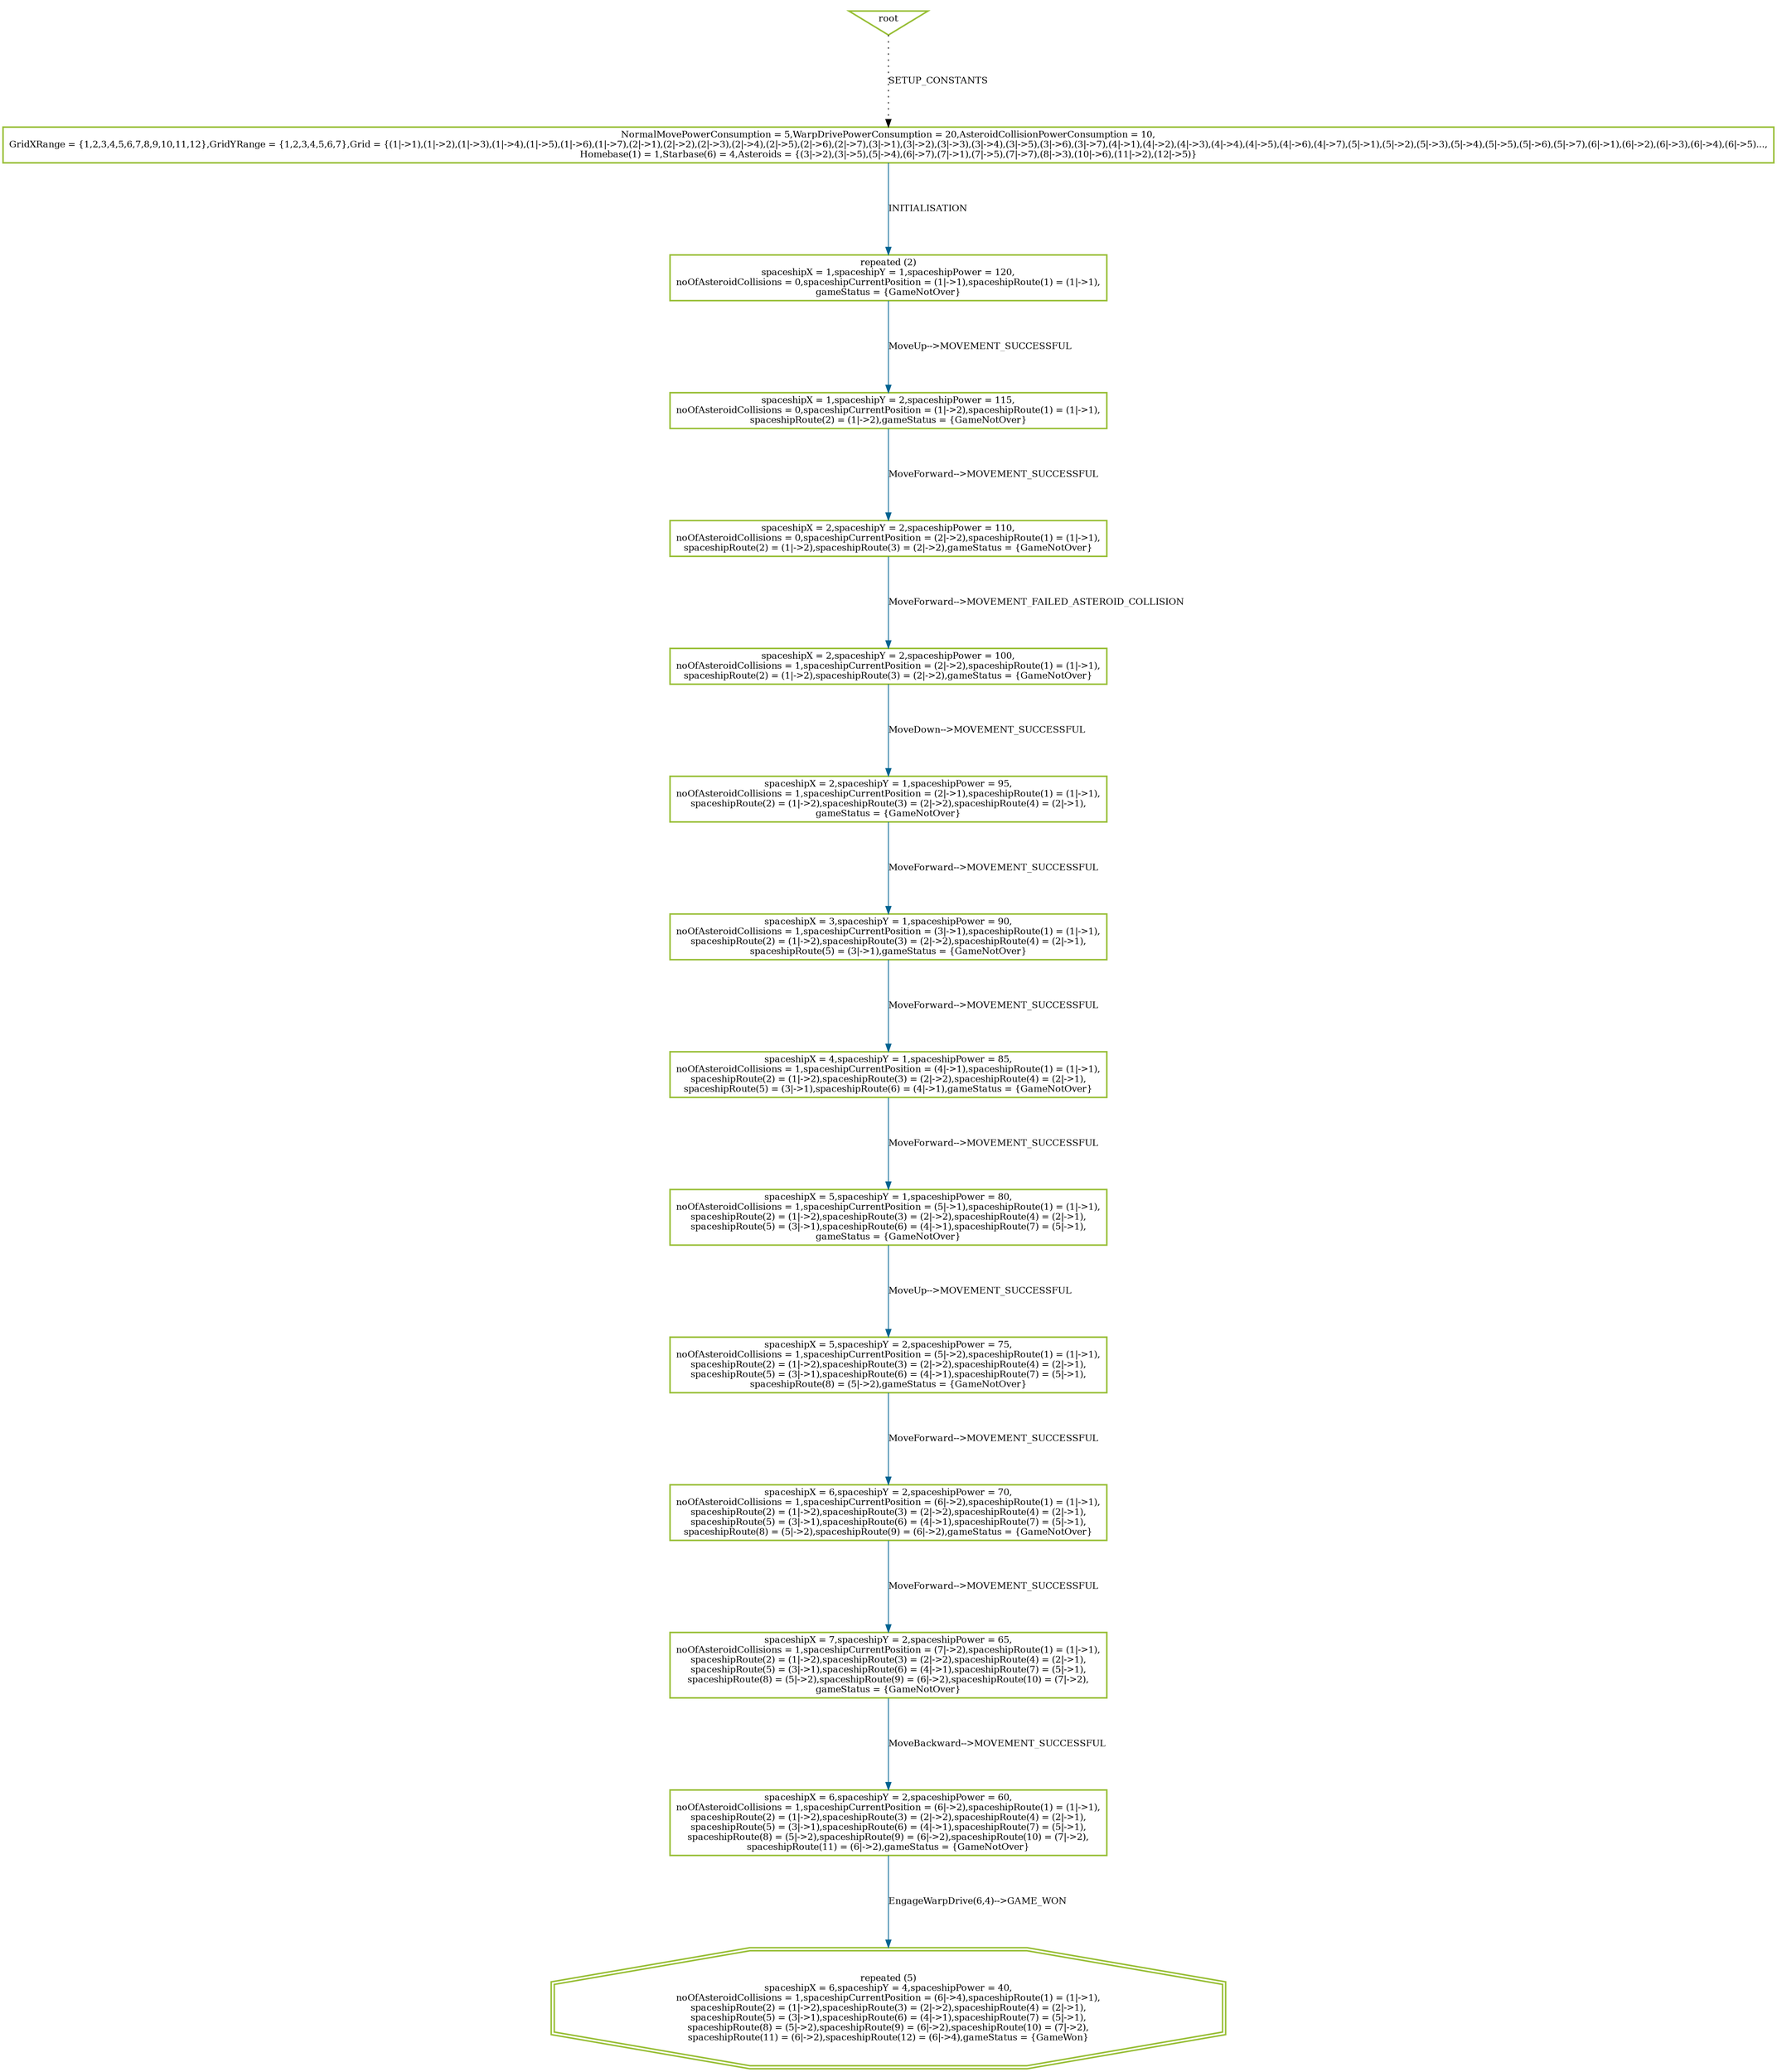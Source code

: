 digraph history {
graph [nodesep=1.5, ranksep=1.5];
0 [shape=box, color="#99BF38", fontsize=12, penwidth=2, label="NormalMovePowerConsumption = 5,WarpDrivePowerConsumption = 20,AsteroidCollisionPowerConsumption = 10,\nGridXRange = \{1,2,3,4,5,6,7,8,9,10,11,12\},GridYRange = \{1,2,3,4,5,6,7\},Grid = \{(1\|-\>1),(1\|-\>2),(1\|-\>3),(1\|-\>4),(1\|-\>5),(1\|-\>6),(1\|-\>7),(2\|-\>1),(2\|-\>2),(2\|-\>3),(2\|-\>4),(2\|-\>5),(2\|-\>6),(2\|-\>7),(3\|-\>1),(3\|-\>2),(3\|-\>3),(3\|-\>4),(3\|-\>5),(3\|-\>6),(3\|-\>7),(4\|-\>1),(4\|-\>2),(4\|-\>3),(4\|-\>4),(4\|-\>5),(4\|-\>6),(4\|-\>7),(5\|-\>1),(5\|-\>2),(5\|-\>3),(5\|-\>4),(5\|-\>5),(5\|-\>6),(5\|-\>7),(6\|-\>1),(6\|-\>2),(6\|-\>3),(6\|-\>4),(6\|-\>5)...,\nHomebase(1) = 1,Starbase(6) = 4,Asteroids = \{(3\|-\>2),(3\|-\>5),(5\|-\>4),(6\|-\>7),(7\|-\>1),(7\|-\>5),(7\|-\>7),(8\|-\>3),(10\|-\>6),(11\|-\>2),(12\|-\>5)\}"];

1 [shape=box, color="#99BF38", fontsize=12, penwidth=2, label="repeated (2)\nspaceshipX = 1,spaceshipY = 1,spaceshipPower = 120,\nnoOfAsteroidCollisions = 0,spaceshipCurrentPosition = (1\|-\>1),spaceshipRoute(1) = (1\|-\>1),\ngameStatus = \{GameNotOver\}"];

2 [shape=box, color="#99BF38", fontsize=12, penwidth=2, label="spaceshipX = 1,spaceshipY = 2,spaceshipPower = 115,\nnoOfAsteroidCollisions = 0,spaceshipCurrentPosition = (1\|-\>2),spaceshipRoute(1) = (1\|-\>1),\nspaceshipRoute(2) = (1\|-\>2),gameStatus = \{GameNotOver\}"];

16 [shape=box, color="#99BF38", fontsize=12, penwidth=2, label="spaceshipX = 2,spaceshipY = 2,spaceshipPower = 110,\nnoOfAsteroidCollisions = 0,spaceshipCurrentPosition = (2\|-\>2),spaceshipRoute(1) = (1\|-\>1),\nspaceshipRoute(2) = (1\|-\>2),spaceshipRoute(3) = (2\|-\>2),gameStatus = \{GameNotOver\}"];

30 [shape=box, color="#99BF38", fontsize=12, penwidth=2, label="spaceshipX = 2,spaceshipY = 2,spaceshipPower = 100,\nnoOfAsteroidCollisions = 1,spaceshipCurrentPosition = (2\|-\>2),spaceshipRoute(1) = (1\|-\>1),\nspaceshipRoute(2) = (1\|-\>2),spaceshipRoute(3) = (2\|-\>2),gameStatus = \{GameNotOver\}"];

42 [shape=box, color="#99BF38", fontsize=12, penwidth=2, label="spaceshipX = 2,spaceshipY = 1,spaceshipPower = 95,\nnoOfAsteroidCollisions = 1,spaceshipCurrentPosition = (2\|-\>1),spaceshipRoute(1) = (1\|-\>1),\nspaceshipRoute(2) = (1\|-\>2),spaceshipRoute(3) = (2\|-\>2),spaceshipRoute(4) = (2\|-\>1),\ngameStatus = \{GameNotOver\}"];

57 [shape=box, color="#99BF38", fontsize=12, penwidth=2, label="spaceshipX = 3,spaceshipY = 1,spaceshipPower = 90,\nnoOfAsteroidCollisions = 1,spaceshipCurrentPosition = (3\|-\>1),spaceshipRoute(1) = (1\|-\>1),\nspaceshipRoute(2) = (1\|-\>2),spaceshipRoute(3) = (2\|-\>2),spaceshipRoute(4) = (2\|-\>1),\nspaceshipRoute(5) = (3\|-\>1),gameStatus = \{GameNotOver\}"];

70 [shape=box, color="#99BF38", fontsize=12, penwidth=2, label="spaceshipX = 4,spaceshipY = 1,spaceshipPower = 85,\nnoOfAsteroidCollisions = 1,spaceshipCurrentPosition = (4\|-\>1),spaceshipRoute(1) = (1\|-\>1),\nspaceshipRoute(2) = (1\|-\>2),spaceshipRoute(3) = (2\|-\>2),spaceshipRoute(4) = (2\|-\>1),\nspaceshipRoute(5) = (3\|-\>1),spaceshipRoute(6) = (4\|-\>1),gameStatus = \{GameNotOver\}"];

83 [shape=box, color="#99BF38", fontsize=12, penwidth=2, label="spaceshipX = 5,spaceshipY = 1,spaceshipPower = 80,\nnoOfAsteroidCollisions = 1,spaceshipCurrentPosition = (5\|-\>1),spaceshipRoute(1) = (1\|-\>1),\nspaceshipRoute(2) = (1\|-\>2),spaceshipRoute(3) = (2\|-\>2),spaceshipRoute(4) = (2\|-\>1),\nspaceshipRoute(5) = (3\|-\>1),spaceshipRoute(6) = (4\|-\>1),spaceshipRoute(7) = (5\|-\>1),\ngameStatus = \{GameNotOver\}"];

94 [shape=box, color="#99BF38", fontsize=12, penwidth=2, label="spaceshipX = 5,spaceshipY = 2,spaceshipPower = 75,\nnoOfAsteroidCollisions = 1,spaceshipCurrentPosition = (5\|-\>2),spaceshipRoute(1) = (1\|-\>1),\nspaceshipRoute(2) = (1\|-\>2),spaceshipRoute(3) = (2\|-\>2),spaceshipRoute(4) = (2\|-\>1),\nspaceshipRoute(5) = (3\|-\>1),spaceshipRoute(6) = (4\|-\>1),spaceshipRoute(7) = (5\|-\>1),\nspaceshipRoute(8) = (5\|-\>2),gameStatus = \{GameNotOver\}"];

110 [shape=box, color="#99BF38", fontsize=12, penwidth=2, label="spaceshipX = 6,spaceshipY = 2,spaceshipPower = 70,\nnoOfAsteroidCollisions = 1,spaceshipCurrentPosition = (6\|-\>2),spaceshipRoute(1) = (1\|-\>1),\nspaceshipRoute(2) = (1\|-\>2),spaceshipRoute(3) = (2\|-\>2),spaceshipRoute(4) = (2\|-\>1),\nspaceshipRoute(5) = (3\|-\>1),spaceshipRoute(6) = (4\|-\>1),spaceshipRoute(7) = (5\|-\>1),\nspaceshipRoute(8) = (5\|-\>2),spaceshipRoute(9) = (6\|-\>2),gameStatus = \{GameNotOver\}"];

124 [shape=box, color="#99BF38", fontsize=12, penwidth=2, label="spaceshipX = 7,spaceshipY = 2,spaceshipPower = 65,\nnoOfAsteroidCollisions = 1,spaceshipCurrentPosition = (7\|-\>2),spaceshipRoute(1) = (1\|-\>1),\nspaceshipRoute(2) = (1\|-\>2),spaceshipRoute(3) = (2\|-\>2),spaceshipRoute(4) = (2\|-\>1),\nspaceshipRoute(5) = (3\|-\>1),spaceshipRoute(6) = (4\|-\>1),spaceshipRoute(7) = (5\|-\>1),\nspaceshipRoute(8) = (5\|-\>2),spaceshipRoute(9) = (6\|-\>2),spaceshipRoute(10) = (7\|-\>2),\ngameStatus = \{GameNotOver\}"];

137 [shape=box, color="#99BF38", fontsize=12, penwidth=2, label="spaceshipX = 6,spaceshipY = 2,spaceshipPower = 60,\nnoOfAsteroidCollisions = 1,spaceshipCurrentPosition = (6\|-\>2),spaceshipRoute(1) = (1\|-\>1),\nspaceshipRoute(2) = (1\|-\>2),spaceshipRoute(3) = (2\|-\>2),spaceshipRoute(4) = (2\|-\>1),\nspaceshipRoute(5) = (3\|-\>1),spaceshipRoute(6) = (4\|-\>1),spaceshipRoute(7) = (5\|-\>1),\nspaceshipRoute(8) = (5\|-\>2),spaceshipRoute(9) = (6\|-\>2),spaceshipRoute(10) = (7\|-\>2),\nspaceshipRoute(11) = (6\|-\>2),gameStatus = \{GameNotOver\}"];

163 [shape=doubleoctagon, color="#99BF38", fontsize=12, penwidth=2, label="repeated (5)\nspaceshipX = 6,spaceshipY = 4,spaceshipPower = 40,\nnoOfAsteroidCollisions = 1,spaceshipCurrentPosition = (6\|-\>4),spaceshipRoute(1) = (1\|-\>1),\nspaceshipRoute(2) = (1\|-\>2),spaceshipRoute(3) = (2\|-\>2),spaceshipRoute(4) = (2\|-\>1),\nspaceshipRoute(5) = (3\|-\>1),spaceshipRoute(6) = (4\|-\>1),spaceshipRoute(7) = (5\|-\>1),\nspaceshipRoute(8) = (5\|-\>2),spaceshipRoute(9) = (6\|-\>2),spaceshipRoute(10) = (7\|-\>2),\nspaceshipRoute(11) = (6\|-\>2),spaceshipRoute(12) = (6\|-\>4),gameStatus = \{GameWon\}"];

root [shape=invtriangle, color="#99BF38", fontsize=12, penwidth=2, label="root"];

root -> 0 [style = dotted, color = black, label="SETUP_CONSTANTS", fontsize=12];

0 -> 1 [color = "#006391", label="INITIALISATION", fontsize=12];


1 -> 2 [color = "#006391", label="MoveUp--\>MOVEMENT_SUCCESSFUL", fontsize=12];

2 -> 16 [color = "#006391", label="MoveForward--\>MOVEMENT_SUCCESSFUL", fontsize=12];

16 -> 30 [color = "#006391", label="MoveForward--\>MOVEMENT_FAILED_ASTEROID_COLLISION", fontsize=12];

30 -> 42 [color = "#006391", label="MoveDown--\>MOVEMENT_SUCCESSFUL", fontsize=12];

42 -> 57 [color = "#006391", label="MoveForward--\>MOVEMENT_SUCCESSFUL", fontsize=12];

57 -> 70 [color = "#006391", label="MoveForward--\>MOVEMENT_SUCCESSFUL", fontsize=12];

70 -> 83 [color = "#006391", label="MoveForward--\>MOVEMENT_SUCCESSFUL", fontsize=12];

83 -> 94 [color = "#006391", label="MoveUp--\>MOVEMENT_SUCCESSFUL", fontsize=12];

94 -> 110 [color = "#006391", label="MoveForward--\>MOVEMENT_SUCCESSFUL", fontsize=12];

110 -> 124 [color = "#006391", label="MoveForward--\>MOVEMENT_SUCCESSFUL", fontsize=12];

124 -> 137 [color = "#006391", label="MoveBackward--\>MOVEMENT_SUCCESSFUL", fontsize=12];

137 -> 163 [color = "#006391", label="EngageWarpDrive(6,4)--\>GAME_WON", fontsize=12];





}
